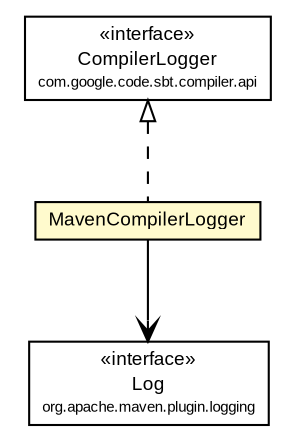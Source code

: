 #!/usr/local/bin/dot
#
# Class diagram 
# Generated by UMLGraph version R5_6-24-gf6e263 (http://www.umlgraph.org/)
#

digraph G {
	edge [fontname="arial",fontsize=10,labelfontname="arial",labelfontsize=10];
	node [fontname="arial",fontsize=10,shape=plaintext];
	nodesep=0.25;
	ranksep=0.5;
	// com.google.code.sbt.compiler.plugin.MavenCompilerLogger
	c83 [label=<<table title="com.google.code.sbt.compiler.plugin.MavenCompilerLogger" border="0" cellborder="1" cellspacing="0" cellpadding="2" port="p" bgcolor="lemonChiffon" href="./MavenCompilerLogger.html">
		<tr><td><table border="0" cellspacing="0" cellpadding="1">
<tr><td align="center" balign="center"> MavenCompilerLogger </td></tr>
		</table></td></tr>
		</table>>, URL="./MavenCompilerLogger.html", fontname="arial", fontcolor="black", fontsize=9.0];
	//com.google.code.sbt.compiler.plugin.MavenCompilerLogger implements com.google.code.sbt.compiler.api.CompilerLogger
	c85:p -> c83:p [dir=back,arrowtail=empty,style=dashed];
	// com.google.code.sbt.compiler.plugin.MavenCompilerLogger NAVASSOC org.apache.maven.plugin.logging.Log
	c83:p -> c87:p [taillabel="", label="", headlabel="", fontname="arial", fontcolor="black", fontsize=10.0, color="black", arrowhead=open];
	// com.google.code.sbt.compiler.api.CompilerLogger
	c85 [label=<<table title="com.google.code.sbt.compiler.api.CompilerLogger" border="0" cellborder="1" cellspacing="0" cellpadding="2" port="p">
		<tr><td><table border="0" cellspacing="0" cellpadding="1">
<tr><td align="center" balign="center"> &#171;interface&#187; </td></tr>
<tr><td align="center" balign="center"> CompilerLogger </td></tr>
<tr><td align="center" balign="center"><font point-size="7.0"> com.google.code.sbt.compiler.api </font></td></tr>
		</table></td></tr>
		</table>>, URL="null", fontname="arial", fontcolor="black", fontsize=9.0];
	// org.apache.maven.plugin.logging.Log
	c87 [label=<<table title="org.apache.maven.plugin.logging.Log" border="0" cellborder="1" cellspacing="0" cellpadding="2" port="p" href="http://maven.apache.org/ref/2.2.1/maven-plugin-api/apidocs/org/apache/maven/plugin/logging/Log.html">
		<tr><td><table border="0" cellspacing="0" cellpadding="1">
<tr><td align="center" balign="center"> &#171;interface&#187; </td></tr>
<tr><td align="center" balign="center"> Log </td></tr>
<tr><td align="center" balign="center"><font point-size="7.0"> org.apache.maven.plugin.logging </font></td></tr>
		</table></td></tr>
		</table>>, URL="http://maven.apache.org/ref/2.2.1/maven-plugin-api/apidocs/org/apache/maven/plugin/logging/Log.html", fontname="arial", fontcolor="black", fontsize=9.0];
}

